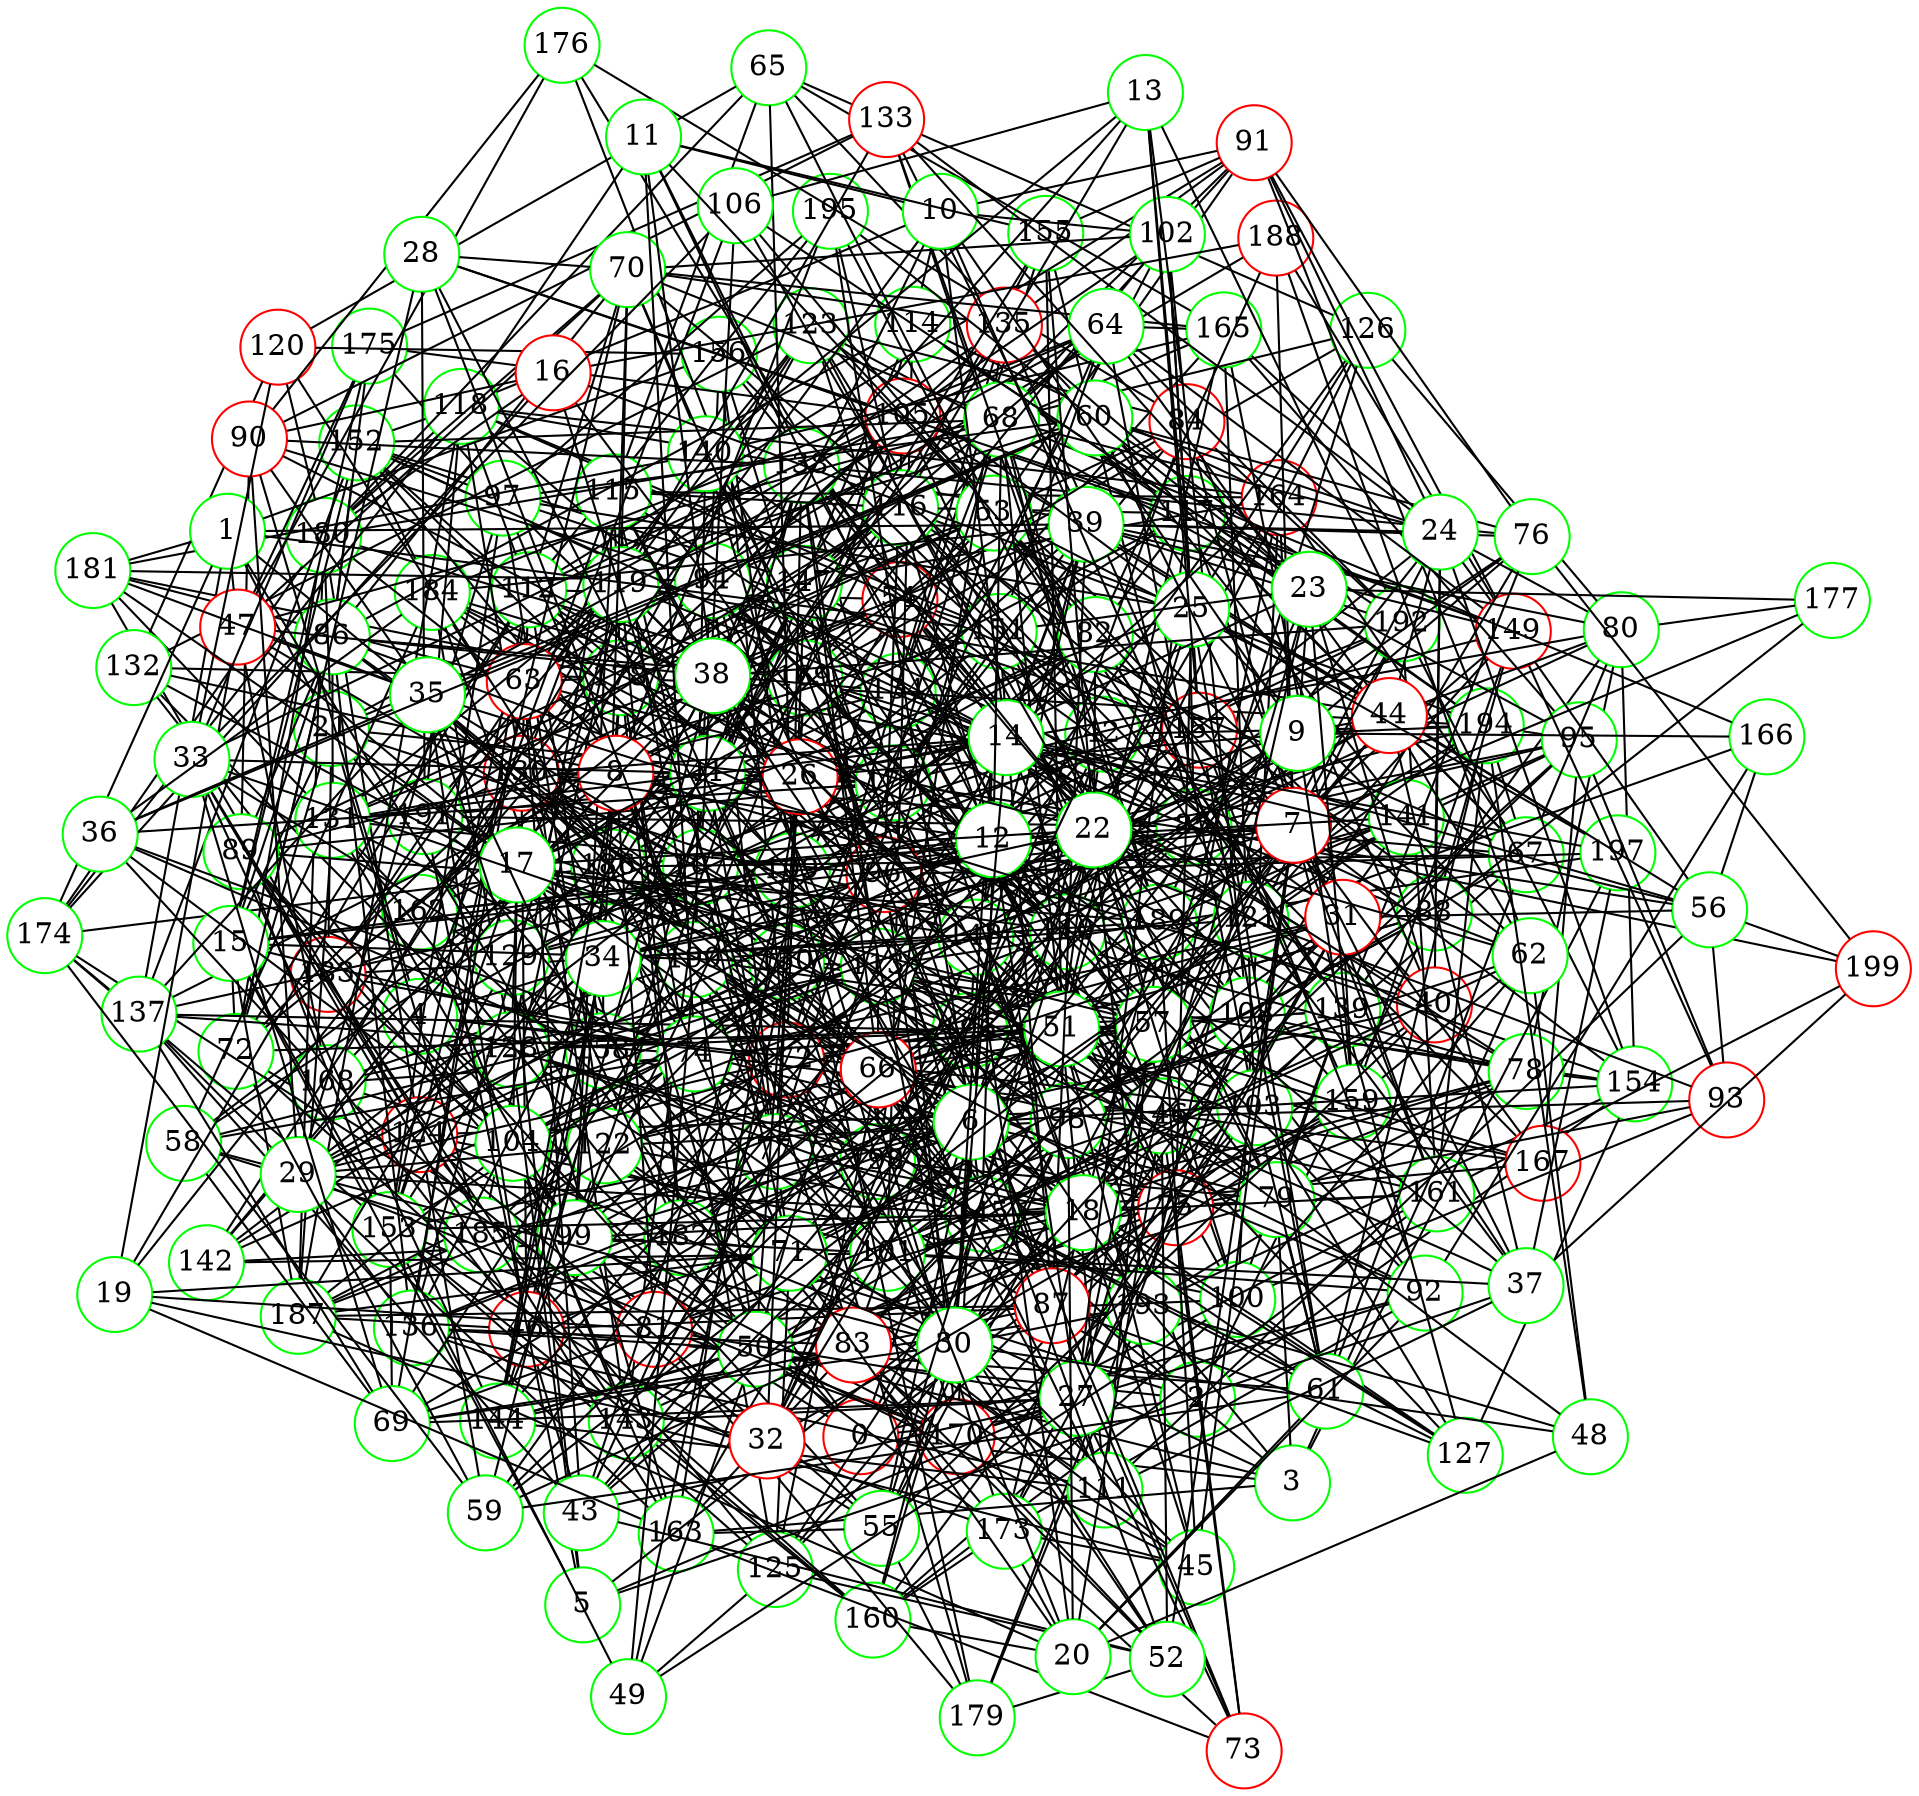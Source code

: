 graph {
graph ["layout"="fdp"]
node ["style"="filled","fillcolor"="white","fixedsize"="true","shape"="circle"]
"0" ["color"="red"]
"2" ["color"="green"]
"100" ["color"="green"]
"160" ["color"="green"]
"161" ["color"="green"]
"192" ["color"="green"]
"194" ["color"="green"]
"196" ["color"="green"]
"199" ["color"="red"]
"170" ["color"="red"]
"171" ["color"="green"]
"183" ["color"="red"]
"173" ["color"="green"]
"164" ["color"="red"]
"134" ["color"="green"]
"162" ["color"="green"]
"193" ["color"="green"]
"181" ["color"="green"]
"165" ["color"="green"]
"152" ["color"="green"]
"178" ["color"="green"]
"182" ["color"="green"]
"198" ["color"="green"]
"184" ["color"="green"]
"186" ["color"="green"]
"155" ["color"="green"]
"139" ["color"="green"]
"168" ["color"="green"]
"190" ["color"="green"]
"151" ["color"="green"]
"189" ["color"="green"]
"124" ["color"="red"]
"180" ["color"="green"]
"187" ["color"="green"]
"150" ["color"="green"]
"154" ["color"="green"]
"158" ["color"="green"]
"153" ["color"="green"]
"174" ["color"="green"]
"125" ["color"="green"]
"146" ["color"="green"]
"159" ["color"="green"]
"127" ["color"="green"]
"145" ["color"="green"]
"167" ["color"="red"]
"156" ["color"="green"]
"172" ["color"="red"]
"179" ["color"="green"]
"54" ["color"="red"]
"75" ["color"="red"]
"101" ["color"="green"]
"108" ["color"="green"]
"128" ["color"="green"]
"132" ["color"="green"]
"142" ["color"="green"]
"114" ["color"="green"]
"117" ["color"="green"]
"149" ["color"="red"]
"188" ["color"="red"]
"169" ["color"="green"]
"107" ["color"="green"]
"130" ["color"="red"]
"138" ["color"="green"]
"143" ["color"="green"]
"157" ["color"="red"]
"78" ["color"="green"]
"80" ["color"="green"]
"177" ["color"="green"]
"85" ["color"="green"]
"147" ["color"="green"]
"148" ["color"="green"]
"95" ["color"="green"]
"96" ["color"="red"]
"97" ["color"="green"]
"195" ["color"="green"]
"122" ["color"="green"]
"144" ["color"="green"]
"175" ["color"="green"]
"131" ["color"="green"]
"197" ["color"="green"]
"105" ["color"="red"]
"112" ["color"="green"]
"136" ["color"="green"]
"118" ["color"="green"]
"191" ["color"="green"]
"176" ["color"="green"]
"185" ["color"="green"]
"123" ["color"="green"]
"126" ["color"="green"]
"81" ["color"="red"]
"103" ["color"="green"]
"88" ["color"="green"]
"94" ["color"="green"]
"110" ["color"="green"]
"141" ["color"="green"]
"113" ["color"="green"]
"115" ["color"="green"]
"116" ["color"="green"]
"129" ["color"="green"]
"163" ["color"="green"]
"121" ["color"="green"]
"166" ["color"="green"]
"109" ["color"="green"]
"137" ["color"="green"]
"79" ["color"="green"]
"93" ["color"="red"]
"58" ["color"="green"]
"69" ["color"="green"]
"74" ["color"="green"]
"92" ["color"="green"]
"98" ["color"="green"]
"140" ["color"="green"]
"77" ["color"="green"]
"111" ["color"="green"]
"46" ["color"="red"]
"3" ["color"="green"]
"50" ["color"="green"]
"53" ["color"="green"]
"65" ["color"="green"]
"120" ["color"="red"]
"84" ["color"="red"]
"91" ["color"="red"]
"135" ["color"="red"]
"63" ["color"="red"]
"71" ["color"="green"]
"119" ["color"="green"]
"133" ["color"="red"]
"61" ["color"="green"]
"67" ["color"="green"]
"41" ["color"="green"]
"86" ["color"="green"]
"89" ["color"="green"]
"99" ["color"="green"]
"104" ["color"="green"]
"90" ["color"="red"]
"62" ["color"="green"]
"4" ["color"="green"]
"82" ["color"="green"]
"106" ["color"="green"]
"55" ["color"="green"]
"57" ["color"="green"]
"66" ["color"="red"]
"68" ["color"="green"]
"70" ["color"="green"]
"102" ["color"="green"]
"21" ["color"="green"]
"72" ["color"="green"]
"26" ["color"="red"]
"60" ["color"="green"]
"76" ["color"="green"]
"40" ["color"="red"]
"42" ["color"="green"]
"51" ["color"="green"]
"56" ["color"="green"]
"1" ["color"="green"]
"39" ["color"="green"]
"87" ["color"="red"]
"47" ["color"="red"]
"5" ["color"="green"]
"18" ["color"="green"]
"45" ["color"="green"]
"83" ["color"="red"]
"24" ["color"="green"]
"44" ["color"="red"]
"64" ["color"="green"]
"37" ["color"="green"]
"27" ["color"="green"]
"73" ["color"="red"]
"43" ["color"="green"]
"52" ["color"="green"]
"15" ["color"="green"]
"6" ["color"="green"]
"25" ["color"="green"]
"34" ["color"="green"]
"30" ["color"="green"]
"48" ["color"="green"]
"31" ["color"="red"]
"7" ["color"="red"]
"8" ["color"="red"]
"9" ["color"="green"]
"23" ["color"="green"]
"10" ["color"="green"]
"38" ["color"="green"]
"11" ["color"="green"]
"12" ["color"="green"]
"29" ["color"="green"]
"14" ["color"="green"]
"13" ["color"="green"]
"16" ["color"="red"]
"17" ["color"="green"]
"22" ["color"="green"]
"19" ["color"="green"]
"32" ["color"="red"]
"20" ["color"="green"]
"28" ["color"="green"]
"33" ["color"="green"]
"35" ["color"="green"]
"36" ["color"="green"]
"49" ["color"="green"]
"59" ["color"="green"]
"0" -- "2"
"0" -- "3"
"0" -- "67"
"0" -- "4"
"0" -- "21"
"0" -- "85"
"0" -- "182"
"0" -- "40"
"0" -- "72"
"0" -- "42"
"0" -- "92"
"2" -- "100"
"2" -- "54"
"2" -- "182"
"2" -- "88"
"2" -- "154"
"2" -- "186"
"2" -- "77"
"2" -- "46"
"100" -- "160"
"100" -- "164"
"100" -- "134"
"100" -- "139"
"100" -- "151"
"100" -- "124"
"100" -- "127"
"160" -- "161"
"160" -- "173"
"161" -- "192"
"161" -- "194"
"161" -- "199"
"161" -- "170"
"194" -- "196"
"170" -- "171"
"171" -- "196"
"171" -- "183"
"164" -- "196"
"134" -- "162"
"134" -- "165"
"134" -- "152"
"134" -- "186"
"134" -- "155"
"162" -- "193"
"162" -- "181"
"152" -- "178"
"152" -- "184"
"178" -- "194"
"178" -- "181"
"178" -- "182"
"182" -- "198"
"184" -- "186"
"186" -- "193"
"139" -- "198"
"139" -- "168"
"168" -- "190"
"190" -- "192"
"151" -- "170"
"151" -- "171"
"151" -- "189"
"124" -- "180"
"124" -- "181"
"124" -- "150"
"124" -- "153"
"124" -- "125"
"124" -- "159"
"180" -- "187"
"150" -- "154"
"150" -- "158"
"154" -- "192"
"154" -- "193"
"154" -- "189"
"158" -- "184"
"158" -- "173"
"153" -- "160"
"153" -- "170"
"153" -- "174"
"174" -- "180"
"174" -- "186"
"125" -- "146"
"125" -- "178"
"125" -- "153"
"125" -- "139"
"146" -- "192"
"146" -- "164"
"146" -- "171"
"127" -- "145"
"127" -- "154"
"127" -- "139"
"145" -- "161"
"145" -- "167"
"145" -- "156"
"145" -- "190"
"167" -- "196"
"156" -- "172"
"156" -- "190"
"172" -- "196"
"172" -- "179"
"172" -- "183"
"172" -- "187"
"179" -- "193"
"54" -- "75"
"54" -- "112"
"54" -- "176"
"54" -- "182"
"54" -- "151"
"54" -- "58"
"54" -- "123"
"54" -- "92"
"54" -- "126"
"54" -- "159"
"54" -- "191"
"75" -- "101"
"75" -- "134"
"75" -- "107"
"75" -- "78"
"75" -- "93"
"75" -- "158"
"101" -- "168"
"101" -- "108"
"101" -- "172"
"101" -- "142"
"101" -- "114"
"101" -- "150"
"101" -- "158"
"108" -- "128"
"108" -- "179"
"108" -- "184"
"108" -- "156"
"108" -- "173"
"108" -- "189"
"128" -- "132"
"128" -- "198"
"128" -- "184"
"132" -- "178"
"142" -- "182"
"142" -- "190"
"114" -- "194"
"114" -- "164"
"114" -- "117"
"114" -- "169"
"114" -- "158"
"117" -- "161"
"117" -- "194"
"117" -- "149"
"117" -- "151"
"149" -- "171"
"149" -- "156"
"149" -- "188"
"149" -- "159"
"169" -- "180"
"107" -- "130"
"107" -- "138"
"107" -- "143"
"107" -- "145"
"107" -- "151"
"107" -- "152"
"107" -- "155"
"107" -- "157"
"130" -- "171"
"130" -- "142"
"130" -- "146"
"130" -- "182"
"130" -- "151"
"130" -- "186"
"138" -- "162"
"138" -- "171"
"138" -- "151"
"143" -- "162"
"157" -- "196"
"78" -- "80"
"78" -- "81"
"78" -- "113"
"78" -- "145"
"78" -- "193"
"78" -- "154"
"78" -- "108"
"78" -- "109"
"78" -- "79"
"80" -- "177"
"80" -- "85"
"80" -- "138"
"80" -- "154"
"80" -- "139"
"80" -- "126"
"85" -- "130"
"85" -- "162"
"85" -- "199"
"85" -- "169"
"85" -- "147"
"85" -- "148"
"85" -- "117"
"85" -- "151"
"85" -- "155"
"85" -- "190"
"85" -- "95"
"85" -- "191"
"147" -- "164"
"147" -- "152"
"147" -- "172"
"148" -- "193"
"148" -- "196"
"148" -- "183"
"95" -- "96"
"95" -- "146"
"95" -- "194"
"95" -- "196"
"95" -- "165"
"95" -- "167"
"95" -- "123"
"95" -- "189"
"96" -- "97"
"96" -- "194"
"96" -- "131"
"96" -- "197"
"96" -- "105"
"96" -- "176"
"96" -- "184"
"96" -- "185"
"97" -- "195"
"97" -- "152"
"97" -- "153"
"97" -- "122"
"97" -- "157"
"97" -- "190"
"97" -- "175"
"122" -- "144"
"122" -- "145"
"122" -- "146"
"122" -- "138"
"122" -- "170"
"144" -- "186"
"131" -- "187"
"105" -- "197"
"105" -- "175"
"105" -- "112"
"105" -- "178"
"105" -- "153"
"105" -- "190"
"112" -- "130"
"112" -- "195"
"112" -- "136"
"112" -- "171"
"112" -- "146"
"112" -- "118"
"112" -- "153"
"112" -- "158"
"136" -- "173"
"118" -- "130"
"118" -- "164"
"118" -- "138"
"118" -- "171"
"118" -- "174"
"118" -- "180"
"118" -- "151"
"118" -- "152"
"118" -- "187"
"118" -- "157"
"118" -- "191"
"191" -- "198"
"185" -- "187"
"123" -- "130"
"123" -- "132"
"123" -- "151"
"81" -- "179"
"81" -- "132"
"81" -- "182"
"81" -- "103"
"81" -- "88"
"81" -- "110"
"81" -- "174"
"103" -- "160"
"103" -- "178"
"103" -- "165"
"103" -- "169"
"103" -- "170"
"103" -- "127"
"88" -- "177"
"88" -- "149"
"88" -- "105"
"88" -- "122"
"88" -- "94"
"94" -- "169"
"94" -- "173"
"94" -- "110"
"94" -- "181"
"110" -- "138"
"110" -- "171"
"110" -- "141"
"110" -- "182"
"110" -- "186"
"110" -- "126"
"141" -- "178"
"113" -- "161"
"113" -- "197"
"113" -- "198"
"113" -- "167"
"113" -- "168"
"113" -- "138"
"113" -- "141"
"113" -- "142"
"113" -- "115"
"113" -- "150"
"113" -- "184"
"113" -- "191"
"115" -- "128"
"115" -- "178"
"115" -- "116"
"115" -- "164"
"115" -- "121"
"115" -- "190"
"116" -- "129"
"116" -- "194"
"116" -- "195"
"116" -- "167"
"116" -- "178"
"116" -- "117"
"116" -- "191"
"129" -- "163"
"129" -- "187"
"163" -- "196"
"163" -- "183"
"121" -- "163"
"121" -- "149"
"121" -- "166"
"121" -- "169"
"121" -- "141"
"121" -- "190"
"109" -- "192"
"109" -- "162"
"109" -- "134"
"109" -- "137"
"109" -- "138"
"109" -- "170"
"109" -- "179"
"109" -- "152"
"109" -- "156"
"137" -- "196"
"137" -- "152"
"137" -- "169"
"137" -- "174"
"79" -- "144"
"79" -- "113"
"79" -- "148"
"79" -- "198"
"79" -- "105"
"79" -- "123"
"79" -- "139"
"79" -- "110"
"93" -- "146"
"93" -- "100"
"93" -- "149"
"93" -- "171"
"93" -- "95"
"58" -- "113"
"58" -- "69"
"58" -- "184"
"58" -- "185"
"58" -- "74"
"58" -- "186"
"69" -- "81"
"69" -- "193"
"69" -- "137"
"69" -- "153"
"69" -- "190"
"74" -- "130"
"74" -- "167"
"74" -- "137"
"74" -- "79"
"74" -- "145"
"74" -- "153"
"92" -- "98"
"92" -- "101"
"92" -- "166"
"92" -- "170"
"92" -- "157"
"92" -- "173"
"98" -- "193"
"98" -- "180"
"98" -- "140"
"98" -- "125"
"98" -- "143"
"140" -- "146"
"140" -- "165"
"140" -- "181"
"140" -- "183"
"140" -- "190"
"77" -- "169"
"77" -- "111"
"77" -- "143"
"77" -- "115"
"77" -- "182"
"77" -- "153"
"77" -- "94"
"77" -- "190"
"111" -- "144"
"111" -- "136"
"111" -- "122"
"111" -- "189"
"46" -- "160"
"46" -- "130"
"46" -- "100"
"46" -- "172"
"46" -- "144"
"46" -- "146"
"46" -- "187"
"3" -- "50"
"3" -- "163"
"3" -- "197"
"3" -- "71"
"3" -- "41"
"3" -- "172"
"3" -- "62"
"3" -- "79"
"50" -- "131"
"50" -- "136"
"50" -- "169"
"50" -- "75"
"50" -- "173"
"50" -- "144"
"50" -- "146"
"50" -- "53"
"50" -- "183"
"50" -- "186"
"50" -- "124"
"50" -- "61"
"50" -- "190"
"53" -- "128"
"53" -- "65"
"53" -- "131"
"53" -- "139"
"53" -- "178"
"53" -- "84"
"53" -- "121"
"53" -- "186"
"53" -- "91"
"53" -- "123"
"53" -- "63"
"65" -- "115"
"65" -- "180"
"65" -- "117"
"65" -- "165"
"65" -- "120"
"65" -- "109"
"65" -- "126"
"120" -- "132"
"120" -- "180"
"120" -- "186"
"120" -- "156"
"84" -- "176"
"84" -- "192"
"84" -- "123"
"84" -- "139"
"84" -- "171"
"91" -- "112"
"91" -- "194"
"91" -- "147"
"91" -- "149"
"91" -- "135"
"91" -- "155"
"135" -- "178"
"135" -- "198"
"135" -- "138"
"135" -- "172"
"135" -- "159"
"63" -- "69"
"63" -- "71"
"63" -- "110"
"63" -- "143"
"63" -- "178"
"63" -- "181"
"63" -- "119"
"63" -- "183"
"63" -- "123"
"63" -- "188"
"71" -- "162"
"71" -- "107"
"71" -- "77"
"71" -- "149"
"71" -- "182"
"71" -- "88"
"71" -- "187"
"71" -- "125"
"71" -- "157"
"71" -- "191"
"119" -- "131"
"119" -- "133"
"119" -- "165"
"119" -- "136"
"119" -- "168"
"119" -- "148"
"119" -- "150"
"119" -- "182"
"119" -- "185"
"119" -- "123"
"119" -- "191"
"133" -- "189"
"133" -- "175"
"61" -- "194"
"61" -- "67"
"61" -- "198"
"61" -- "103"
"61" -- "157"
"61" -- "190"
"61" -- "79"
"67" -- "80"
"67" -- "194"
"67" -- "164"
"67" -- "85"
"67" -- "117"
"67" -- "151"
"67" -- "186"
"67" -- "108"
"41" -- "128"
"41" -- "130"
"41" -- "147"
"41" -- "86"
"41" -- "150"
"41" -- "135"
"41" -- "155"
"41" -- "171"
"41" -- "77"
"86" -- "131"
"86" -- "136"
"86" -- "169"
"86" -- "175"
"86" -- "114"
"86" -- "150"
"86" -- "152"
"86" -- "89"
"89" -- "99"
"89" -- "147"
"89" -- "134"
"89" -- "104"
"89" -- "153"
"89" -- "90"
"89" -- "171"
"89" -- "189"
"89" -- "143"
"99" -- "113"
"99" -- "161"
"99" -- "178"
"99" -- "115"
"99" -- "131"
"99" -- "147"
"99" -- "101"
"99" -- "104"
"99" -- "170"
"104" -- "163"
"104" -- "187"
"104" -- "157"
"104" -- "110"
"90" -- "176"
"90" -- "133"
"90" -- "138"
"90" -- "94"
"62" -- "100"
"62" -- "116"
"62" -- "101"
"62" -- "198"
"62" -- "169"
"62" -- "188"
"62" -- "159"
"4" -- "96"
"4" -- "145"
"4" -- "82"
"4" -- "115"
"4" -- "55"
"4" -- "103"
"4" -- "90"
"4" -- "172"
"4" -- "142"
"82" -- "117"
"82" -- "106"
"82" -- "122"
"82" -- "139"
"82" -- "188"
"82" -- "109"
"82" -- "158"
"106" -- "130"
"106" -- "107"
"55" -- "98"
"55" -- "163"
"55" -- "179"
"55" -- "57"
"55" -- "153"
"55" -- "124"
"57" -- "66"
"57" -- "68"
"57" -- "136"
"57" -- "74"
"57" -- "139"
"57" -- "172"
"57" -- "122"
"57" -- "94"
"57" -- "126"
"57" -- "190"
"57" -- "159"
"66" -- "161"
"66" -- "99"
"66" -- "132"
"66" -- "138"
"66" -- "111"
"66" -- "143"
"66" -- "145"
"66" -- "150"
"66" -- "88"
"66" -- "186"
"66" -- "92"
"66" -- "125"
"66" -- "190"
"66" -- "127"
"68" -- "70"
"68" -- "134"
"68" -- "166"
"68" -- "77"
"68" -- "180"
"68" -- "152"
"68" -- "91"
"68" -- "189"
"68" -- "126"
"70" -- "165"
"70" -- "102"
"70" -- "135"
"70" -- "169"
"70" -- "140"
"70" -- "112"
"70" -- "180"
"70" -- "86"
"70" -- "119"
"70" -- "186"
"70" -- "124"
"102" -- "150"
"102" -- "105"
"102" -- "169"
"102" -- "108"
"102" -- "157"
"21" -- "148"
"21" -- "180"
"21" -- "183"
"21" -- "72"
"21" -- "105"
"21" -- "185"
"21" -- "26"
"21" -- "60"
"72" -- "112"
"72" -- "160"
"72" -- "130"
"72" -- "116"
"72" -- "180"
"72" -- "196"
"72" -- "86"
"26" -- "80"
"26" -- "112"
"26" -- "82"
"26" -- "163"
"26" -- "54"
"26" -- "75"
"26" -- "140"
"26" -- "46"
"26" -- "191"
"60" -- "112"
"60" -- "192"
"60" -- "97"
"60" -- "67"
"60" -- "76"
"60" -- "141"
"60" -- "94"
"76" -- "192"
"76" -- "148"
"76" -- "199"
"76" -- "138"
"76" -- "91"
"76" -- "139"
"76" -- "108"
"76" -- "110"
"40" -- "145"
"40" -- "84"
"40" -- "53"
"40" -- "134"
"40" -- "55"
"40" -- "77"
"42" -- "160"
"42" -- "194"
"42" -- "195"
"42" -- "133"
"42" -- "74"
"42" -- "138"
"42" -- "107"
"42" -- "51"
"42" -- "116"
"42" -- "182"
"42" -- "56"
"42" -- "156"
"51" -- "128"
"51" -- "194"
"51" -- "68"
"51" -- "69"
"51" -- "165"
"51" -- "111"
"51" -- "119"
"51" -- "57"
"51" -- "155"
"51" -- "187"
"51" -- "127"
"56" -- "149"
"56" -- "166"
"56" -- "199"
"56" -- "171"
"56" -- "93"
"56" -- "111"
"1" -- "66"
"1" -- "21"
"1" -- "181"
"1" -- "39"
"1" -- "151"
"1" -- "137"
"1" -- "122"
"1" -- "156"
"1" -- "174"
"1" -- "47"
"39" -- "192"
"39" -- "66"
"39" -- "131"
"39" -- "196"
"39" -- "133"
"39" -- "134"
"39" -- "169"
"39" -- "171"
"39" -- "76"
"39" -- "148"
"39" -- "149"
"39" -- "87"
"39" -- "56"
"39" -- "184"
"87" -- "144"
"87" -- "147"
"87" -- "198"
"87" -- "151"
"87" -- "169"
"87" -- "187"
"87" -- "109"
"87" -- "141"
"87" -- "127"
"87" -- "159"
"47" -- "176"
"47" -- "98"
"47" -- "68"
"47" -- "70"
"47" -- "198"
"47" -- "168"
"47" -- "175"
"5" -- "128"
"5" -- "129"
"5" -- "18"
"5" -- "37"
"5" -- "27"
"5" -- "15"
"5" -- "191"
"18" -- "128"
"18" -- "101"
"18" -- "134"
"18" -- "45"
"18" -- "77"
"18" -- "173"
"18" -- "143"
"18" -- "145"
"18" -- "148"
"18" -- "86"
"18" -- "24"
"18" -- "153"
"18" -- "189"
"18" -- "95"
"18" -- "127"
"45" -- "50"
"45" -- "51"
"45" -- "83"
"45" -- "71"
"45" -- "74"
"45" -- "173"
"45" -- "189"
"45" -- "143"
"83" -- "145"
"83" -- "84"
"83" -- "136"
"83" -- "159"
"24" -- "68"
"24" -- "133"
"24" -- "165"
"24" -- "39"
"24" -- "40"
"24" -- "44"
"24" -- "172"
"24" -- "80"
"24" -- "149"
"24" -- "88"
"24" -- "154"
"24" -- "91"
"24" -- "60"
"44" -- "64"
"44" -- "98"
"44" -- "80"
"44" -- "145"
"44" -- "148"
"44" -- "53"
"44" -- "85"
"44" -- "150"
"44" -- "119"
"44" -- "62"
"64" -- "192"
"64" -- "147"
"64" -- "68"
"64" -- "149"
"64" -- "165"
"64" -- "103"
"64" -- "151"
"64" -- "184"
"64" -- "105"
"64" -- "172"
"37" -- "82"
"37" -- "101"
"37" -- "197"
"37" -- "150"
"37" -- "199"
"37" -- "121"
"37" -- "44"
"37" -- "111"
"27" -- "69"
"27" -- "73"
"27" -- "170"
"27" -- "43"
"27" -- "75"
"27" -- "111"
"27" -- "143"
"27" -- "81"
"27" -- "117"
"27" -- "57"
"73" -- "96"
"73" -- "146"
"73" -- "163"
"73" -- "87"
"73" -- "75"
"73" -- "173"
"43" -- "51"
"43" -- "52"
"43" -- "101"
"43" -- "137"
"43" -- "172"
"43" -- "109"
"43" -- "46"
"43" -- "110"
"43" -- "63"
"52" -- "146"
"52" -- "83"
"52" -- "179"
"52" -- "170"
"52" -- "172"
"52" -- "125"
"15" -- "72"
"15" -- "74"
"15" -- "109"
"15" -- "46"
"15" -- "175"
"15" -- "21"
"15" -- "86"
"15" -- "150"
"15" -- "152"
"15" -- "153"
"15" -- "187"
"6" -- "130"
"6" -- "99"
"6" -- "195"
"6" -- "101"
"6" -- "136"
"6" -- "141"
"6" -- "145"
"6" -- "52"
"6" -- "55"
"6" -- "24"
"6" -- "25"
"6" -- "185"
"6" -- "154"
"6" -- "30"
"6" -- "94"
"25" -- "97"
"25" -- "34"
"25" -- "197"
"25" -- "102"
"25" -- "75"
"25" -- "51"
"25" -- "123"
"25" -- "61"
"25" -- "62"
"25" -- "126"
"34" -- "131"
"34" -- "136"
"34" -- "107"
"34" -- "46"
"34" -- "142"
"34" -- "144"
"34" -- "178"
"34" -- "147"
"34" -- "85"
"34" -- "189"
"34" -- "158"
"30" -- "96"
"30" -- "128"
"30" -- "160"
"30" -- "193"
"30" -- "98"
"30" -- "69"
"30" -- "48"
"30" -- "147"
"30" -- "52"
"30" -- "151"
"30" -- "58"
"30" -- "124"
"30" -- "190"
"30" -- "31"
"48" -- "193"
"48" -- "146"
"48" -- "194"
"48" -- "62"
"31" -- "66"
"31" -- "101"
"31" -- "165"
"31" -- "56"
"31" -- "104"
"31" -- "74"
"31" -- "75"
"31" -- "60"
"31" -- "140"
"31" -- "173"
"31" -- "159"
"7" -- "192"
"7" -- "161"
"7" -- "34"
"7" -- "164"
"7" -- "37"
"7" -- "70"
"7" -- "103"
"7" -- "167"
"7" -- "169"
"7" -- "107"
"7" -- "45"
"7" -- "15"
"7" -- "177"
"7" -- "18"
"7" -- "52"
"7" -- "53"
"7" -- "154"
"7" -- "188"
"7" -- "158"
"8" -- "144"
"8" -- "81"
"8" -- "146"
"8" -- "162"
"8" -- "131"
"8" -- "195"
"8" -- "84"
"8" -- "132"
"8" -- "40"
"8" -- "94"
"8" -- "142"
"8" -- "190"
"9" -- "113"
"9" -- "129"
"9" -- "98"
"9" -- "194"
"9" -- "166"
"9" -- "182"
"9" -- "23"
"9" -- "185"
"9" -- "10"
"9" -- "26"
"9" -- "44"
"9" -- "159"
"23" -- "129"
"23" -- "193"
"23" -- "195"
"23" -- "133"
"23" -- "135"
"23" -- "40"
"23" -- "106"
"23" -- "177"
"23" -- "114"
"23" -- "151"
"23" -- "27"
"23" -- "189"
"23" -- "159"
"10" -- "114"
"10" -- "162"
"10" -- "38"
"10" -- "102"
"10" -- "118"
"10" -- "121"
"10" -- "11"
"10" -- "91"
"10" -- "14"
"38" -- "128"
"38" -- "192"
"38" -- "193"
"38" -- "134"
"38" -- "168"
"38" -- "138"
"38" -- "139"
"38" -- "46"
"38" -- "110"
"38" -- "47"
"38" -- "111"
"38" -- "51"
"38" -- "115"
"38" -- "54"
"38" -- "183"
"38" -- "184"
"38" -- "90"
"38" -- "186"
"11" -- "53"
"11" -- "38"
"11" -- "118"
"11" -- "74"
"11" -- "138"
"11" -- "155"
"11" -- "12"
"12" -- "96"
"12" -- "130"
"12" -- "68"
"12" -- "37"
"12" -- "107"
"12" -- "108"
"12" -- "109"
"12" -- "141"
"12" -- "144"
"12" -- "145"
"12" -- "146"
"12" -- "116"
"12" -- "184"
"12" -- "27"
"12" -- "92"
"12" -- "29"
"12" -- "126"
"29" -- "128"
"29" -- "97"
"29" -- "163"
"29" -- "136"
"29" -- "137"
"29" -- "170"
"29" -- "107"
"29" -- "172"
"29" -- "113"
"29" -- "145"
"29" -- "90"
"29" -- "122"
"14" -- "130"
"14" -- "131"
"14" -- "164"
"14" -- "197"
"14" -- "39"
"14" -- "78"
"14" -- "143"
"14" -- "146"
"14" -- "85"
"14" -- "119"
"14" -- "56"
"14" -- "152"
"14" -- "121"
"14" -- "26"
"14" -- "30"
"14" -- "94"
"13" -- "192"
"13" -- "84"
"13" -- "116"
"13" -- "25"
"13" -- "106"
"13" -- "140"
"13" -- "157"
"13" -- "94"
"16" -- "83"
"16" -- "148"
"16" -- "180"
"16" -- "25"
"16" -- "90"
"16" -- "188"
"16" -- "174"
"17" -- "128"
"17" -- "34"
"17" -- "196"
"17" -- "104"
"17" -- "75"
"17" -- "172"
"17" -- "148"
"17" -- "21"
"17" -- "117"
"17" -- "181"
"17" -- "22"
"17" -- "25"
"17" -- "57"
"17" -- "153"
"17" -- "123"
"22" -- "129"
"22" -- "193"
"22" -- "100"
"22" -- "104"
"22" -- "106"
"22" -- "138"
"22" -- "78"
"22" -- "82"
"22" -- "54"
"22" -- "55"
"22" -- "155"
"22" -- "62"
"22" -- "63"
"19" -- "32"
"19" -- "112"
"19" -- "81"
"19" -- "162"
"19" -- "163"
"19" -- "71"
"19" -- "47"
"32" -- "148"
"32" -- "196"
"32" -- "150"
"32" -- "168"
"32" -- "42"
"32" -- "157"
"32" -- "159"
"20" -- "48"
"20" -- "160"
"20" -- "98"
"20" -- "146"
"20" -- "148"
"20" -- "198"
"20" -- "71"
"20" -- "187"
"20" -- "92"
"20" -- "61"
"20" -- "173"
"28" -- "117"
"28" -- "70"
"28" -- "150"
"28" -- "72"
"28" -- "105"
"28" -- "190"
"28" -- "191"
"33" -- "144"
"33" -- "129"
"33" -- "69"
"33" -- "150"
"33" -- "120"
"33" -- "41"
"33" -- "106"
"33" -- "138"
"33" -- "124"
"33" -- "46"
"33" -- "175"
"35" -- "64"
"35" -- "129"
"35" -- "36"
"35" -- "196"
"35" -- "198"
"35" -- "137"
"35" -- "46"
"35" -- "47"
"35" -- "145"
"35" -- "181"
"35" -- "182"
"35" -- "90"
"35" -- "60"
"35" -- "189"
"36" -- "104"
"36" -- "168"
"36" -- "184"
"36" -- "74"
"36" -- "171"
"36" -- "94"
"36" -- "158"
"49" -- "50"
"49" -- "100"
"49" -- "150"
"49" -- "153"
"49" -- "125"
"49" -- "190"
"59" -- "83"
"59" -- "85"
"59" -- "182"
"59" -- "72"
"59" -- "121"
"59" -- "124"
"59" -- "61"
"59" -- "158"
"59" -- "174"
}